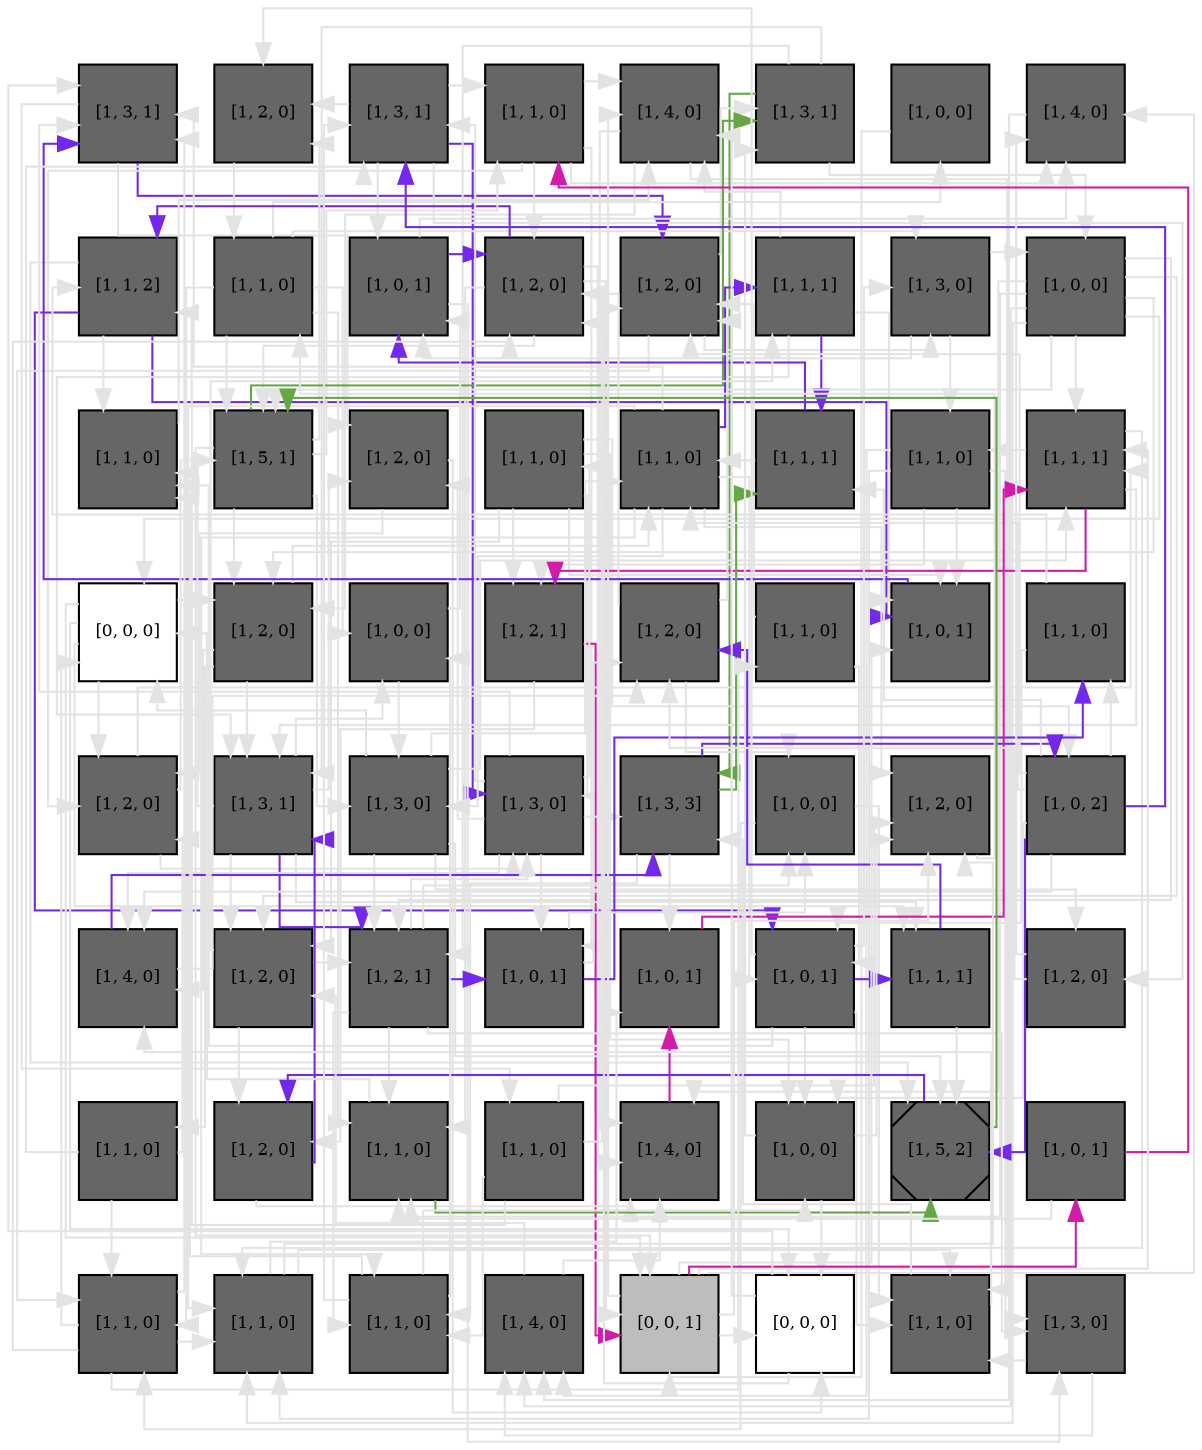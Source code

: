 digraph layout  {
rankdir=TB;
splines=ortho;
node [fixedsize=false, style=filled, width="0.6"];
edge [constraint=false];
0 [fillcolor="#666666", fontsize=8, label="[1, 3, 1]", shape=square, tooltip="name:  MDM2 ,\nin_degree: 5,\nout_degree: 3"];
1 [fillcolor="#666666", fontsize=8, label="[1, 2, 0]", shape=square, tooltip="name:  MYC ,\nin_degree: 3,\nout_degree: 1"];
2 [fillcolor="#666666", fontsize=8, label="[1, 3, 1]", shape=square, tooltip="name:  FRS2 ,\nin_degree: 4,\nout_degree: 5"];
3 [fillcolor="#666666", fontsize=8, label="[1, 1, 0]", shape=square, tooltip="name:  ERK ,\nin_degree: 3,\nout_degree: 5"];
4 [fillcolor="#666666", fontsize=8, label="[1, 4, 0]", shape=square, tooltip="name:  RAF ,\nin_degree: 5,\nout_degree: 3"];
5 [fillcolor="#666666", fontsize=8, label="[1, 3, 1]", shape=square, tooltip="name:  ELK1 ,\nin_degree: 3,\nout_degree: 4"];
6 [fillcolor="#666666", fontsize=8, label="[1, 0, 0]", shape=square, tooltip="name: notDUSP1,\nin_degree: 1,\nout_degree: 1"];
7 [fillcolor="#666666", fontsize=8, label="[1, 4, 0]", shape=square, tooltip="name:  Apoptosis ,\nin_degree: 4,\nout_degree: 1"];
8 [fillcolor="#666666", fontsize=8, label="[1, 1, 2]", shape=square, tooltip="name:  TAK1 ,\nin_degree: 3,\nout_degree: 4"];
9 [fillcolor="#666666", fontsize=8, label="[1, 1, 0]", shape=square, tooltip="name:  MTK1 ,\nin_degree: 2,\nout_degree: 6"];
10 [fillcolor="#666666", fontsize=8, label="[1, 0, 1]", shape=square, tooltip="name: notMDM2,\nin_degree: 4,\nout_degree: 3"];
11 [fillcolor="#666666", fontsize=8, label="[1, 2, 0]", shape=square, tooltip="name:  AKT ,\nin_degree: 5,\nout_degree: 5"];
12 [fillcolor="#666666", fontsize=8, label="[1, 2, 0]", shape=square, tooltip="name:  p21 ,\nin_degree: 5,\nout_degree: 3"];
13 [fillcolor="#666666", fontsize=8, label="[1, 1, 1]", shape=square, tooltip="name:  MAX ,\nin_degree: 2,\nout_degree: 4"];
14 [fillcolor="#666666", fontsize=8, label="[1, 3, 0]", shape=square, tooltip="name:  Proliferation ,\nin_degree: 3,\nout_degree: 3"];
15 [fillcolor="#666666", fontsize=8, label="[1, 0, 0]", shape=square, tooltip="name:  FGFR3_stimulus ,\nin_degree: 2,\nout_degree: 10"];
16 [fillcolor="#666666", fontsize=8, label="[1, 1, 0]", shape=square, tooltip="name:  SMAD ,\nin_degree: 4,\nout_degree: 1"];
17 [fillcolor="#666666", fontsize=8, label="[1, 5, 1]", shape=square, tooltip="name:  p38 ,\nin_degree: 5,\nout_degree: 6"];
18 [fillcolor="#666666", fontsize=8, label="[1, 2, 0]", shape=square, tooltip="name:  GAB1 ,\nin_degree: 3,\nout_degree: 2"];
19 [fillcolor="#666666", fontsize=8, label="[1, 1, 0]", shape=square, tooltip="name:  PDK1 ,\nin_degree: 1,\nout_degree: 6"];
20 [fillcolor="#666666", fontsize=8, label="[1, 1, 0]", shape=square, tooltip="name:  PTEN ,\nin_degree: 4,\nout_degree: 7"];
21 [fillcolor="#666666", fontsize=8, label="[1, 1, 1]", shape=square, tooltip="name:  TAOK ,\nin_degree: 3,\nout_degree: 2"];
22 [fillcolor="#666666", fontsize=8, label="[1, 1, 0]", shape=square, tooltip="name:  RSK ,\nin_degree: 2,\nout_degree: 5"];
23 [fillcolor="#666666", fontsize=8, label="[1, 1, 1]", shape=square, tooltip="name:  CREB ,\nin_degree: 5,\nout_degree: 4"];
24 [fillcolor="#FFFFFF", fontsize=8, label="[0, 0, 0]", shape=square, tooltip="name: None,\nin_degree: 4,\nout_degree: 5"];
25 [fillcolor="#666666", fontsize=8, label="[1, 2, 0]", shape=square, tooltip="name:  GADD45 ,\nin_degree: 4,\nout_degree: 4"];
26 [fillcolor="#666666", fontsize=8, label="[1, 0, 0]", shape=square, tooltip="name:  notMDM2 ,\nin_degree: 3,\nout_degree: 2"];
27 [fillcolor="#666666", fontsize=8, label="[1, 2, 1]", shape=square, tooltip="name:  SOS ,\nin_degree: 3,\nout_degree: 2"];
28 [fillcolor="#666666", fontsize=8, label="[1, 2, 0]", shape=square, tooltip="name:  BCL2 ,\nin_degree: 4,\nout_degree: 3"];
29 [fillcolor="#666666", fontsize=8, label="[1, 1, 0]", shape=square, tooltip="name:  Growth_Arrest ,\nin_degree: 1,\nout_degree: 2"];
30 [fillcolor="#666666", fontsize=8, label="[1, 0, 1]", shape=square, tooltip="name:  TGFBR_stimulus ,\nin_degree: 5,\nout_degree: 1"];
31 [fillcolor="#666666", fontsize=8, label="[1, 1, 0]", shape=square, tooltip="name:  PKC ,\nin_degree: 2,\nout_degree: 2"];
32 [fillcolor="#666666", fontsize=8, label="[1, 2, 0]", shape=square, tooltip="name:  MSK ,\nin_degree: 4,\nout_degree: 3"];
33 [fillcolor="#666666", fontsize=8, label="[1, 3, 1]", shape=square, tooltip="name:  PI3K ,\nin_degree: 5,\nout_degree: 6"];
34 [fillcolor="#666666", fontsize=8, label="[1, 3, 0]", shape=square, tooltip="name:  p53 ,\nin_degree: 3,\nout_degree: 6"];
35 [fillcolor="#666666", fontsize=8, label="[1, 3, 0]", shape=square, tooltip="name:  GRB2 ,\nin_degree: 4,\nout_degree: 7"];
36 [fillcolor="#666666", fontsize=8, label="[1, 3, 3]", shape=square, tooltip="name:  FGFR3 ,\nin_degree: 4,\nout_degree: 4"];
37 [fillcolor="#666666", fontsize=8, label="[1, 0, 0]", shape=square, tooltip="name: DNA_damage,\nin_degree: 3,\nout_degree: 2"];
38 [fillcolor="#666666", fontsize=8, label="[1, 2, 0]", shape=square, tooltip="name:  p70 ,\nin_degree: 5,\nout_degree: 1"];
39 [fillcolor="#666666", fontsize=8, label="[1, 0, 2]", shape=square, tooltip="name:  notDUSP1 ,\nin_degree: 2,\nout_degree: 8"];
40 [fillcolor="#666666", fontsize=8, label="[1, 4, 0]", shape=square, tooltip="name:  EGFR ,\nin_degree: 4,\nout_degree: 2"];
41 [fillcolor="#666666", fontsize=8, label="[1, 2, 0]", shape=square, tooltip="name:  RAS ,\nin_degree: 4,\nout_degree: 3"];
42 [fillcolor="#666666", fontsize=8, label="[1, 2, 1]", shape=square, tooltip="name:  ATF2 ,\nin_degree: 5,\nout_degree: 6"];
43 [fillcolor="#666666", fontsize=8, label="[1, 0, 1]", shape=square, tooltip="name: TGFBR_stimulus,\nin_degree: 3,\nout_degree: 3"];
44 [fillcolor="#666666", fontsize=8, label="[1, 0, 1]", shape=square, tooltip="name: EGFR_stimulus,\nin_degree: 3,\nout_degree: 1"];
45 [fillcolor="#666666", fontsize=8, label="[1, 0, 1]", shape=square, tooltip="name:  EGFR_stimulus ,\nin_degree: 4,\nout_degree: 6"];
46 [fillcolor="#666666", fontsize=8, label="[1, 1, 1]", shape=square, tooltip="name:  MAP3K1_3 ,\nin_degree: 3,\nout_degree: 2"];
47 [fillcolor="#666666", fontsize=8, label="[1, 2, 0]", shape=square, tooltip="name:  FOXO3 ,\nin_degree: 2,\nout_degree: 2"];
48 [fillcolor="#666666", fontsize=8, label="[1, 1, 0]", shape=square, tooltip="name:  JUN ,\nin_degree: 1,\nout_degree: 3"];
49 [fillcolor="#666666", fontsize=8, label="[1, 2, 0]", shape=square, tooltip="name:  PLCG ,\nin_degree: 3,\nout_degree: 2"];
50 [fillcolor="#666666", fontsize=8, label="[1, 1, 0]", shape=square, tooltip="name:  ATM ,\nin_degree: 5,\nout_degree: 2"];
51 [fillcolor="#666666", fontsize=8, label="[1, 1, 0]", shape=square, tooltip="name:  TGFBR ,\nin_degree: 1,\nout_degree: 4"];
52 [fillcolor="#666666", fontsize=8, label="[1, 4, 0]", shape=square, tooltip="name:  MEK1_2 ,\nin_degree: 5,\nout_degree: 1"];
53 [fillcolor="#666666", fontsize=8, label="[1, 0, 0]", shape=square, tooltip="name:  DNA_damage ,\nin_degree: 4,\nout_degree: 3"];
54 [fillcolor="#666666", fontsize=8, label="[1, 5, 2]", shape=Msquare, tooltip="name:  JNK ,\nin_degree: 5,\nout_degree: 2"];
55 [fillcolor="#666666", fontsize=8, label="[1, 0, 1]", shape=square, tooltip="name: FGFR3_stimulus,\nin_degree: 1,\nout_degree: 2"];
56 [fillcolor="#666666", fontsize=8, label="[1, 1, 0]", shape=square, tooltip="name:  p14 ,\nin_degree: 4,\nout_degree: 5"];
57 [fillcolor="#666666", fontsize=8, label="[1, 1, 0]", shape=square, tooltip="name:  DUSP1 ,\nin_degree: 5,\nout_degree: 3"];
58 [fillcolor="#666666", fontsize=8, label="[1, 1, 0]", shape=square, tooltip="name:  PPP2CA ,\nin_degree: 4,\nout_degree: 4"];
59 [fillcolor="#666666", fontsize=8, label="[1, 4, 0]", shape=square, tooltip="name:  FOS ,\nin_degree: 4,\nout_degree: 2"];
60 [fillcolor="#bdbdbd", fontsize=8, label="[0, 0, 1]", shape=square, tooltip="name: None,\nin_degree: 5,\nout_degree: 7"];
61 [fillcolor="#FFFFFF", fontsize=8, label="[0, 0, 0]", shape=square, tooltip="name: None,\nin_degree: 4,\nout_degree: 3"];
62 [fillcolor="#666666", fontsize=8, label="[1, 1, 0]", shape=square, tooltip="name:  SPRY ,\nin_degree: 5,\nout_degree: 2"];
63 [fillcolor="#666666", fontsize=8, label="[1, 3, 0]", shape=square, tooltip="name:  AP1 ,\nin_degree: 3,\nout_degree: 2"];
0 -> 12  [color="#7328EF", style="penwidth(0.1)", tooltip="11( AKT ) to 12( p21 )", weight=1];
0 -> 51  [color=grey89, style="penwidth(0.1)", tooltip=" ", weight=1];
0 -> 18  [color=grey89, style="penwidth(0.1)", tooltip=" ", weight=1];
1 -> 9  [color=grey89, style="penwidth(0.1)", tooltip=" ", weight=1];
2 -> 1  [color=grey89, style="penwidth(0.1)", tooltip=" ", weight=1];
2 -> 3  [color=grey89, style="penwidth(0.1)", tooltip=" ", weight=1];
2 -> 10  [color=grey89, style="penwidth(0.1)", tooltip=" ", weight=1];
2 -> 47  [color=grey89, style="penwidth(0.1)", tooltip=" ", weight=1];
2 -> 35  [color="#7328EF", style="penwidth(0.1)", tooltip="40( EGFR ) to 35( GRB2 )", weight=1];
3 -> 4  [color=grey89, style="penwidth(0.1)", tooltip=" ", weight=1];
3 -> 11  [color=grey89, style="penwidth(0.1)", tooltip=" ", weight=1];
3 -> 32  [color=grey89, style="penwidth(0.1)", tooltip=" ", weight=1];
3 -> 43  [color=grey89, style="penwidth(0.1)", tooltip=" ", weight=1];
3 -> 7  [color=grey89, style="penwidth(0.1)", tooltip=" ", weight=1];
4 -> 62  [color=grey89, style="penwidth(0.1)", tooltip=" ", weight=1];
4 -> 52  [color=grey89, style="penwidth(0.1)", tooltip=" ", weight=1];
4 -> 25  [color=grey89, style="penwidth(0.1)", tooltip=" ", weight=1];
5 -> 15  [color=grey89, style="penwidth(0.1)", tooltip=" ", weight=1];
5 -> 42  [color=grey89, style="penwidth(0.1)", tooltip=" ", weight=1];
5 -> 36  [color="#65A744", style="penwidth(0.1)", tooltip="50( ATM ) to 21( TAOK )", weight=1];
5 -> 33  [color=grey89, style="penwidth(0.1)", tooltip=" ", weight=1];
6 -> 60  [color=grey89, style="penwidth(0.1)", tooltip=" ", weight=1];
7 -> 59  [color=grey89, style="penwidth(0.1)", tooltip=" ", weight=1];
8 -> 16  [color=grey89, style="penwidth(0.1)", tooltip=" ", weight=1];
8 -> 30  [color="#7328EF", style="penwidth(0.1)", tooltip="11( AKT ) to 12( p21 )", weight=1];
8 -> 45  [color="#7328EF", style="penwidth(0.1)", tooltip="11( AKT ) to 28( BCL2 )", weight=1];
8 -> 54  [color=grey89, style="penwidth(0.1)", tooltip=" ", weight=1];
9 -> 17  [color=grey89, style="penwidth(0.1)", tooltip=" ", weight=1];
9 -> 56  [color=grey89, style="penwidth(0.1)", tooltip=" ", weight=1];
9 -> 26  [color=grey89, style="penwidth(0.1)", tooltip=" ", weight=1];
9 -> 50  [color=grey89, style="penwidth(0.1)", tooltip=" ", weight=1];
9 -> 14  [color=grey89, style="penwidth(0.1)", tooltip=" ", weight=1];
9 -> 6  [color=grey89, style="penwidth(0.1)", tooltip=" ", weight=1];
10 -> 11  [color="#7328EF", style="penwidth(0.1)", tooltip="20( PTEN ) to 11( AKT )", weight=1];
10 -> 63  [color=grey89, style="penwidth(0.1)", tooltip=" ", weight=1];
10 -> 7  [color=grey89, style="penwidth(0.1)", tooltip=" ", weight=1];
11 -> 8  [color="#7328EF", style="penwidth(0.1)", tooltip="11( AKT ) to 28( BCL2 )", weight=1];
11 -> 60  [color=grey89, style="penwidth(0.1)", tooltip=" ", weight=1];
11 -> 50  [color=grey89, style="penwidth(0.1)", tooltip=" ", weight=1];
11 -> 52  [color=grey89, style="penwidth(0.1)", tooltip=" ", weight=1];
11 -> 17  [color=grey89, style="penwidth(0.1)", tooltip=" ", weight=1];
12 -> 14  [color=grey89, style="penwidth(0.1)", tooltip=" ", weight=1];
12 -> 56  [color=grey89, style="penwidth(0.1)", tooltip=" ", weight=1];
12 -> 5  [color=grey89, style="penwidth(0.1)", tooltip=" ", weight=1];
13 -> 21  [color="#7328EF", style="penwidth(0.1)", tooltip="20( PTEN ) to 11( AKT )", weight=1];
13 -> 33  [color=grey89, style="penwidth(0.1)", tooltip=" ", weight=1];
13 -> 30  [color=grey89, style="penwidth(0.1)", tooltip=" ", weight=1];
13 -> 4  [color=grey89, style="penwidth(0.1)", tooltip=" ", weight=1];
14 -> 15  [color=grey89, style="penwidth(0.1)", tooltip=" ", weight=1];
14 -> 22  [color=grey89, style="penwidth(0.1)", tooltip=" ", weight=1];
14 -> 10  [color=grey89, style="penwidth(0.1)", tooltip=" ", weight=1];
15 -> 23  [color=grey89, style="penwidth(0.1)", tooltip=" ", weight=1];
15 -> 42  [color=grey89, style="penwidth(0.1)", tooltip=" ", weight=1];
15 -> 25  [color=grey89, style="penwidth(0.1)", tooltip=" ", weight=1];
15 -> 41  [color=grey89, style="penwidth(0.1)", tooltip=" ", weight=1];
15 -> 24  [color=grey89, style="penwidth(0.1)", tooltip=" ", weight=1];
15 -> 17  [color=grey89, style="penwidth(0.1)", tooltip=" ", weight=1];
15 -> 50  [color=grey89, style="penwidth(0.1)", tooltip=" ", weight=1];
15 -> 59  [color=grey89, style="penwidth(0.1)", tooltip=" ", weight=1];
15 -> 52  [color=grey89, style="penwidth(0.1)", tooltip=" ", weight=1];
15 -> 57  [color=grey89, style="penwidth(0.1)", tooltip=" ", weight=1];
16 -> 4  [color=grey89, style="penwidth(0.1)", tooltip=" ", weight=1];
17 -> 25  [color=grey89, style="penwidth(0.1)", tooltip=" ", weight=1];
17 -> 34  [color=grey89, style="penwidth(0.1)", tooltip=" ", weight=1];
17 -> 60  [color=grey89, style="penwidth(0.1)", tooltip=" ", weight=1];
17 -> 3  [color=grey89, style="penwidth(0.1)", tooltip=" ", weight=1];
17 -> 5  [color="#65A744", style="penwidth(0.1)", tooltip="50( ATM ) to 21( TAOK )", weight=1];
17 -> 1  [color=grey89, style="penwidth(0.1)", tooltip=" ", weight=1];
18 -> 61  [color=grey89, style="penwidth(0.1)", tooltip=" ", weight=1];
18 -> 32  [color=grey89, style="penwidth(0.1)", tooltip=" ", weight=1];
19 -> 27  [color=grey89, style="penwidth(0.1)", tooltip=" ", weight=1];
19 -> 41  [color=grey89, style="penwidth(0.1)", tooltip=" ", weight=1];
19 -> 35  [color=grey89, style="penwidth(0.1)", tooltip=" ", weight=1];
19 -> 30  [color=grey89, style="penwidth(0.1)", tooltip=" ", weight=1];
19 -> 53  [color=grey89, style="penwidth(0.1)", tooltip=" ", weight=1];
19 -> 39  [color=grey89, style="penwidth(0.1)", tooltip=" ", weight=1];
20 -> 13  [color="#7328EF", style="penwidth(0.1)", tooltip="20( PTEN ) to 11( AKT )", weight=1];
20 -> 45  [color=grey89, style="penwidth(0.1)", tooltip=" ", weight=1];
20 -> 34  [color=grey89, style="penwidth(0.1)", tooltip=" ", weight=1];
20 -> 0  [color=grey89, style="penwidth(0.1)", tooltip=" ", weight=1];
20 -> 58  [color=grey89, style="penwidth(0.1)", tooltip=" ", weight=1];
20 -> 38  [color=grey89, style="penwidth(0.1)", tooltip=" ", weight=1];
20 -> 57  [color=grey89, style="penwidth(0.1)", tooltip=" ", weight=1];
21 -> 10  [color="#7328EF", style="penwidth(0.1)", tooltip="20( PTEN ) to 11( AKT )", weight=1];
21 -> 20  [color=grey89, style="penwidth(0.1)", tooltip=" ", weight=1];
22 -> 30  [color=grey89, style="penwidth(0.1)", tooltip=" ", weight=1];
22 -> 59  [color=grey89, style="penwidth(0.1)", tooltip=" ", weight=1];
22 -> 27  [color=grey89, style="penwidth(0.1)", tooltip=" ", weight=1];
22 -> 57  [color=grey89, style="penwidth(0.1)", tooltip=" ", weight=1];
22 -> 63  [color=grey89, style="penwidth(0.1)", tooltip=" ", weight=1];
23 -> 27  [color="#D41AA8", style="penwidth(0.1)", tooltip="52( MEK1_2 ) to 3( ERK )", weight=1];
23 -> 57  [color=grey89, style="penwidth(0.1)", tooltip=" ", weight=1];
23 -> 22  [color=grey89, style="penwidth(0.1)", tooltip=" ", weight=1];
23 -> 33  [color=grey89, style="penwidth(0.1)", tooltip=" ", weight=1];
24 -> 25  [color=grey89, style="penwidth(0.1)", tooltip=" ", weight=1];
24 -> 32  [color=grey89, style="penwidth(0.1)", tooltip=" ", weight=1];
24 -> 46  [color=grey89, style="penwidth(0.1)", tooltip=" ", weight=1];
24 -> 61  [color=grey89, style="penwidth(0.1)", tooltip=" ", weight=1];
24 -> 60  [color=grey89, style="penwidth(0.1)", tooltip=" ", weight=1];
25 -> 33  [color=grey89, style="penwidth(0.1)", tooltip=" ", weight=1];
25 -> 40  [color=grey89, style="penwidth(0.1)", tooltip=" ", weight=1];
25 -> 48  [color=grey89, style="penwidth(0.1)", tooltip=" ", weight=1];
25 -> 20  [color=grey89, style="penwidth(0.1)", tooltip=" ", weight=1];
26 -> 34  [color=grey89, style="penwidth(0.1)", tooltip=" ", weight=1];
26 -> 10  [color=grey89, style="penwidth(0.1)", tooltip=" ", weight=1];
27 -> 60  [color="#D41AA8", style="penwidth(0.1)", tooltip="52( MEK1_2 ) to 3( ERK )", weight=1];
27 -> 49  [color=grey89, style="penwidth(0.1)", tooltip=" ", weight=1];
28 -> 12  [color=grey89, style="penwidth(0.1)", tooltip=" ", weight=1];
28 -> 11  [color=grey89, style="penwidth(0.1)", tooltip=" ", weight=1];
28 -> 37  [color=grey89, style="penwidth(0.1)", tooltip=" ", weight=1];
29 -> 12  [color=grey89, style="penwidth(0.1)", tooltip=" ", weight=1];
29 -> 45  [color=grey89, style="penwidth(0.1)", tooltip=" ", weight=1];
30 -> 0  [color="#7328EF", style="penwidth(0.1)", tooltip="11( AKT ) to 12( p21 )", weight=1];
31 -> 45  [color=grey89, style="penwidth(0.1)", tooltip=" ", weight=1];
31 -> 8  [color=grey89, style="penwidth(0.1)", tooltip=" ", weight=1];
32 -> 35  [color=grey89, style="penwidth(0.1)", tooltip=" ", weight=1];
32 -> 17  [color=grey89, style="penwidth(0.1)", tooltip=" ", weight=1];
32 -> 23  [color=grey89, style="penwidth(0.1)", tooltip=" ", weight=1];
33 -> 41  [color=grey89, style="penwidth(0.1)", tooltip=" ", weight=1];
33 -> 26  [color=grey89, style="penwidth(0.1)", tooltip=" ", weight=1];
33 -> 16  [color=grey89, style="penwidth(0.1)", tooltip=" ", weight=1];
33 -> 46  [color=grey89, style="penwidth(0.1)", tooltip=" ", weight=1];
33 -> 18  [color=grey89, style="penwidth(0.1)", tooltip=" ", weight=1];
33 -> 42  [color="#7328EF", style="penwidth(0.1)", tooltip="49( PLCG ) to 31( PKC )", weight=1];
34 -> 42  [color=grey89, style="penwidth(0.1)", tooltip=" ", weight=1];
34 -> 47  [color=grey89, style="penwidth(0.1)", tooltip=" ", weight=1];
34 -> 24  [color=grey89, style="penwidth(0.1)", tooltip=" ", weight=1];
34 -> 54  [color=grey89, style="penwidth(0.1)", tooltip=" ", weight=1];
34 -> 23  [color=grey89, style="penwidth(0.1)", tooltip=" ", weight=1];
34 -> 20  [color=grey89, style="penwidth(0.1)", tooltip=" ", weight=1];
35 -> 36  [color=grey89, style="penwidth(0.1)", tooltip=" ", weight=1];
35 -> 43  [color=grey89, style="penwidth(0.1)", tooltip=" ", weight=1];
35 -> 18  [color=grey89, style="penwidth(0.1)", tooltip=" ", weight=1];
35 -> 2  [color=grey89, style="penwidth(0.1)", tooltip=" ", weight=1];
35 -> 0  [color=grey89, style="penwidth(0.1)", tooltip=" ", weight=1];
35 -> 19  [color=grey89, style="penwidth(0.1)", tooltip=" ", weight=1];
35 -> 40  [color=grey89, style="penwidth(0.1)", tooltip=" ", weight=1];
36 -> 44  [color=grey89, style="penwidth(0.1)", tooltip=" ", weight=1];
36 -> 39  [color="#7328EF", style="penwidth(0.1)", tooltip="40( EGFR ) to 49( PLCG )", weight=1];
36 -> 21  [color="#65A744", style="penwidth(0.1)", tooltip="50( ATM ) to 21( TAOK )", weight=1];
36 -> 58  [color=grey89, style="penwidth(0.1)", tooltip=" ", weight=1];
37 -> 56  [color=grey89, style="penwidth(0.1)", tooltip=" ", weight=1];
37 -> 62  [color=grey89, style="penwidth(0.1)", tooltip=" ", weight=1];
38 -> 9  [color=grey89, style="penwidth(0.1)", tooltip=" ", weight=1];
39 -> 21  [color=grey89, style="penwidth(0.1)", tooltip=" ", weight=1];
39 -> 20  [color=grey89, style="penwidth(0.1)", tooltip=" ", weight=1];
39 -> 54  [color="#7328EF", style="penwidth(0.1)", tooltip="40( EGFR ) to 49( PLCG )", weight=1];
39 -> 53  [color=grey89, style="penwidth(0.1)", tooltip=" ", weight=1];
39 -> 12  [color=grey89, style="penwidth(0.1)", tooltip=" ", weight=1];
39 -> 31  [color=grey89, style="penwidth(0.1)", tooltip=" ", weight=1];
39 -> 40  [color=grey89, style="penwidth(0.1)", tooltip=" ", weight=1];
39 -> 2  [color="#7328EF", style="penwidth(0.1)", tooltip="40( EGFR ) to 35( GRB2 )", weight=1];
40 -> 36  [color="#7328EF", style="penwidth(0.1)", tooltip="40( EGFR ) to 49( PLCG )", weight=1];
40 -> 28  [color=grey89, style="penwidth(0.1)", tooltip=" ", weight=1];
41 -> 42  [color=grey89, style="penwidth(0.1)", tooltip=" ", weight=1];
41 -> 49  [color=grey89, style="penwidth(0.1)", tooltip=" ", weight=1];
41 -> 13  [color=grey89, style="penwidth(0.1)", tooltip=" ", weight=1];
42 -> 43  [color="#7328EF", style="penwidth(0.1)", tooltip="49( PLCG ) to 31( PKC )", weight=1];
42 -> 50  [color=grey89, style="penwidth(0.1)", tooltip=" ", weight=1];
42 -> 37  [color=grey89, style="penwidth(0.1)", tooltip=" ", weight=1];
42 -> 58  [color=grey89, style="penwidth(0.1)", tooltip=" ", weight=1];
42 -> 63  [color=grey89, style="penwidth(0.1)", tooltip=" ", weight=1];
42 -> 35  [color=grey89, style="penwidth(0.1)", tooltip=" ", weight=1];
43 -> 28  [color=grey89, style="penwidth(0.1)", tooltip=" ", weight=1];
43 -> 37  [color=grey89, style="penwidth(0.1)", tooltip=" ", weight=1];
43 -> 31  [color="#7328EF", style="penwidth(0.1)", tooltip="49( PLCG ) to 31( PKC )", weight=1];
44 -> 23  [color="#D41AA8", style="penwidth(0.1)", tooltip="52( MEK1_2 ) to 3( ERK )", weight=1];
45 -> 46  [color="#7328EF", style="penwidth(0.1)", tooltip="11( AKT ) to 28( BCL2 )", weight=1];
45 -> 53  [color=grey89, style="penwidth(0.1)", tooltip=" ", weight=1];
45 -> 62  [color=grey89, style="penwidth(0.1)", tooltip=" ", weight=1];
45 -> 1  [color=grey89, style="penwidth(0.1)", tooltip=" ", weight=1];
45 -> 14  [color=grey89, style="penwidth(0.1)", tooltip=" ", weight=1];
45 -> 16  [color=grey89, style="penwidth(0.1)", tooltip=" ", weight=1];
46 -> 54  [color=grey89, style="penwidth(0.1)", tooltip=" ", weight=1];
46 -> 28  [color="#7328EF", style="penwidth(0.1)", tooltip="11( AKT ) to 28( BCL2 )", weight=1];
47 -> 28  [color=grey89, style="penwidth(0.1)", tooltip=" ", weight=1];
47 -> 7  [color=grey89, style="penwidth(0.1)", tooltip=" ", weight=1];
48 -> 56  [color=grey89, style="penwidth(0.1)", tooltip=" ", weight=1];
48 -> 2  [color=grey89, style="penwidth(0.1)", tooltip=" ", weight=1];
48 -> 32  [color=grey89, style="penwidth(0.1)", tooltip=" ", weight=1];
49 -> 33  [color="#7328EF", style="penwidth(0.1)", tooltip="49( PLCG ) to 31( PKC )", weight=1];
49 -> 52  [color=grey89, style="penwidth(0.1)", tooltip=" ", weight=1];
50 -> 54  [color="#65A744", style="penwidth(0.1)", tooltip="50( ATM ) to 21( TAOK )", weight=1];
50 -> 24  [color=grey89, style="penwidth(0.1)", tooltip=" ", weight=1];
51 -> 58  [color=grey89, style="penwidth(0.1)", tooltip=" ", weight=1];
51 -> 8  [color=grey89, style="penwidth(0.1)", tooltip=" ", weight=1];
51 -> 38  [color=grey89, style="penwidth(0.1)", tooltip=" ", weight=1];
51 -> 12  [color=grey89, style="penwidth(0.1)", tooltip=" ", weight=1];
52 -> 44  [color="#D41AA8", style="penwidth(0.1)", tooltip="52( MEK1_2 ) to 3( ERK )", weight=1];
53 -> 61  [color=grey89, style="penwidth(0.1)", tooltip=" ", weight=1];
53 -> 5  [color=grey89, style="penwidth(0.1)", tooltip=" ", weight=1];
53 -> 38  [color=grey89, style="penwidth(0.1)", tooltip=" ", weight=1];
54 -> 49  [color="#7328EF", style="penwidth(0.1)", tooltip="40( EGFR ) to 49( PLCG )", weight=1];
54 -> 17  [color="#65A744", style="penwidth(0.1)", tooltip="50( ATM ) to 21( TAOK )", weight=1];
55 -> 50  [color=grey89, style="penwidth(0.1)", tooltip=" ", weight=1];
55 -> 3  [color="#D41AA8", style="penwidth(0.1)", tooltip="52( MEK1_2 ) to 3( ERK )", weight=1];
56 -> 57  [color=grey89, style="penwidth(0.1)", tooltip=" ", weight=1];
56 -> 0  [color=grey89, style="penwidth(0.1)", tooltip=" ", weight=1];
56 -> 29  [color=grey89, style="penwidth(0.1)", tooltip=" ", weight=1];
56 -> 24  [color=grey89, style="penwidth(0.1)", tooltip=" ", weight=1];
56 -> 11  [color=grey89, style="penwidth(0.1)", tooltip=" ", weight=1];
57 -> 62  [color=grey89, style="penwidth(0.1)", tooltip=" ", weight=1];
57 -> 38  [color=grey89, style="penwidth(0.1)", tooltip=" ", weight=1];
57 -> 44  [color=grey89, style="penwidth(0.1)", tooltip=" ", weight=1];
58 -> 53  [color=grey89, style="penwidth(0.1)", tooltip=" ", weight=1];
58 -> 26  [color=grey89, style="penwidth(0.1)", tooltip=" ", weight=1];
58 -> 2  [color=grey89, style="penwidth(0.1)", tooltip=" ", weight=1];
58 -> 16  [color=grey89, style="penwidth(0.1)", tooltip=" ", weight=1];
59 -> 52  [color=grey89, style="penwidth(0.1)", tooltip=" ", weight=1];
59 -> 41  [color=grey89, style="penwidth(0.1)", tooltip=" ", weight=1];
60 -> 61  [color=grey89, style="penwidth(0.1)", tooltip=" ", weight=1];
60 -> 55  [color="#D41AA8", style="penwidth(0.1)", tooltip="52( MEK1_2 ) to 3( ERK )", weight=1];
60 -> 4  [color=grey89, style="penwidth(0.1)", tooltip=" ", weight=1];
60 -> 7  [color=grey89, style="penwidth(0.1)", tooltip=" ", weight=1];
60 -> 23  [color=grey89, style="penwidth(0.1)", tooltip=" ", weight=1];
60 -> 30  [color=grey89, style="penwidth(0.1)", tooltip=" ", weight=1];
60 -> 38  [color=grey89, style="penwidth(0.1)", tooltip=" ", weight=1];
61 -> 4  [color=grey89, style="penwidth(0.1)", tooltip=" ", weight=1];
61 -> 0  [color=grey89, style="penwidth(0.1)", tooltip=" ", weight=1];
61 -> 11  [color=grey89, style="penwidth(0.1)", tooltip=" ", weight=1];
62 -> 40  [color=grey89, style="penwidth(0.1)", tooltip=" ", weight=1];
62 -> 36  [color=grey89, style="penwidth(0.1)", tooltip=" ", weight=1];
63 -> 62  [color=grey89, style="penwidth(0.1)", tooltip=" ", weight=1];
63 -> 59  [color=grey89, style="penwidth(0.1)", tooltip=" ", weight=1];
edge [constraint=true, style=invis];

0 -> 8 -> 16 -> 24 -> 32 -> 40 -> 48 -> 56;
1 -> 9 -> 17 -> 25 -> 33 -> 41 -> 49 -> 57;
2 -> 10 -> 18 -> 26 -> 34 -> 42 -> 50 -> 58;
3 -> 11 -> 19 -> 27 -> 35 -> 43 -> 51 -> 59;
4 -> 12 -> 20 -> 28 -> 36 -> 44 -> 52 -> 60;
5 -> 13 -> 21 -> 29 -> 37 -> 45 -> 53 -> 61;
6 -> 14 -> 22 -> 30 -> 38 -> 46 -> 54 -> 62;
7 -> 15 -> 23 -> 31 -> 39 -> 47 -> 55 -> 63;
rank = same {0 -> 1 -> 2 -> 3 -> 4 -> 5 -> 6 -> 7};
rank = same {8 -> 9 -> 10 -> 11 -> 12 -> 13 -> 14 -> 15};
rank = same {16 -> 17 -> 18 -> 19 -> 20 -> 21 -> 22 -> 23};
rank = same {24 -> 25 -> 26 -> 27 -> 28 -> 29 -> 30 -> 31};
rank = same {32 -> 33 -> 34 -> 35 -> 36 -> 37 -> 38 -> 39};
rank = same {40 -> 41 -> 42 -> 43 -> 44 -> 45 -> 46 -> 47};
rank = same {48 -> 49 -> 50 -> 51 -> 52 -> 53 -> 54 -> 55};
rank = same {56 -> 57 -> 58 -> 59 -> 60 -> 61 -> 62 -> 63};
}